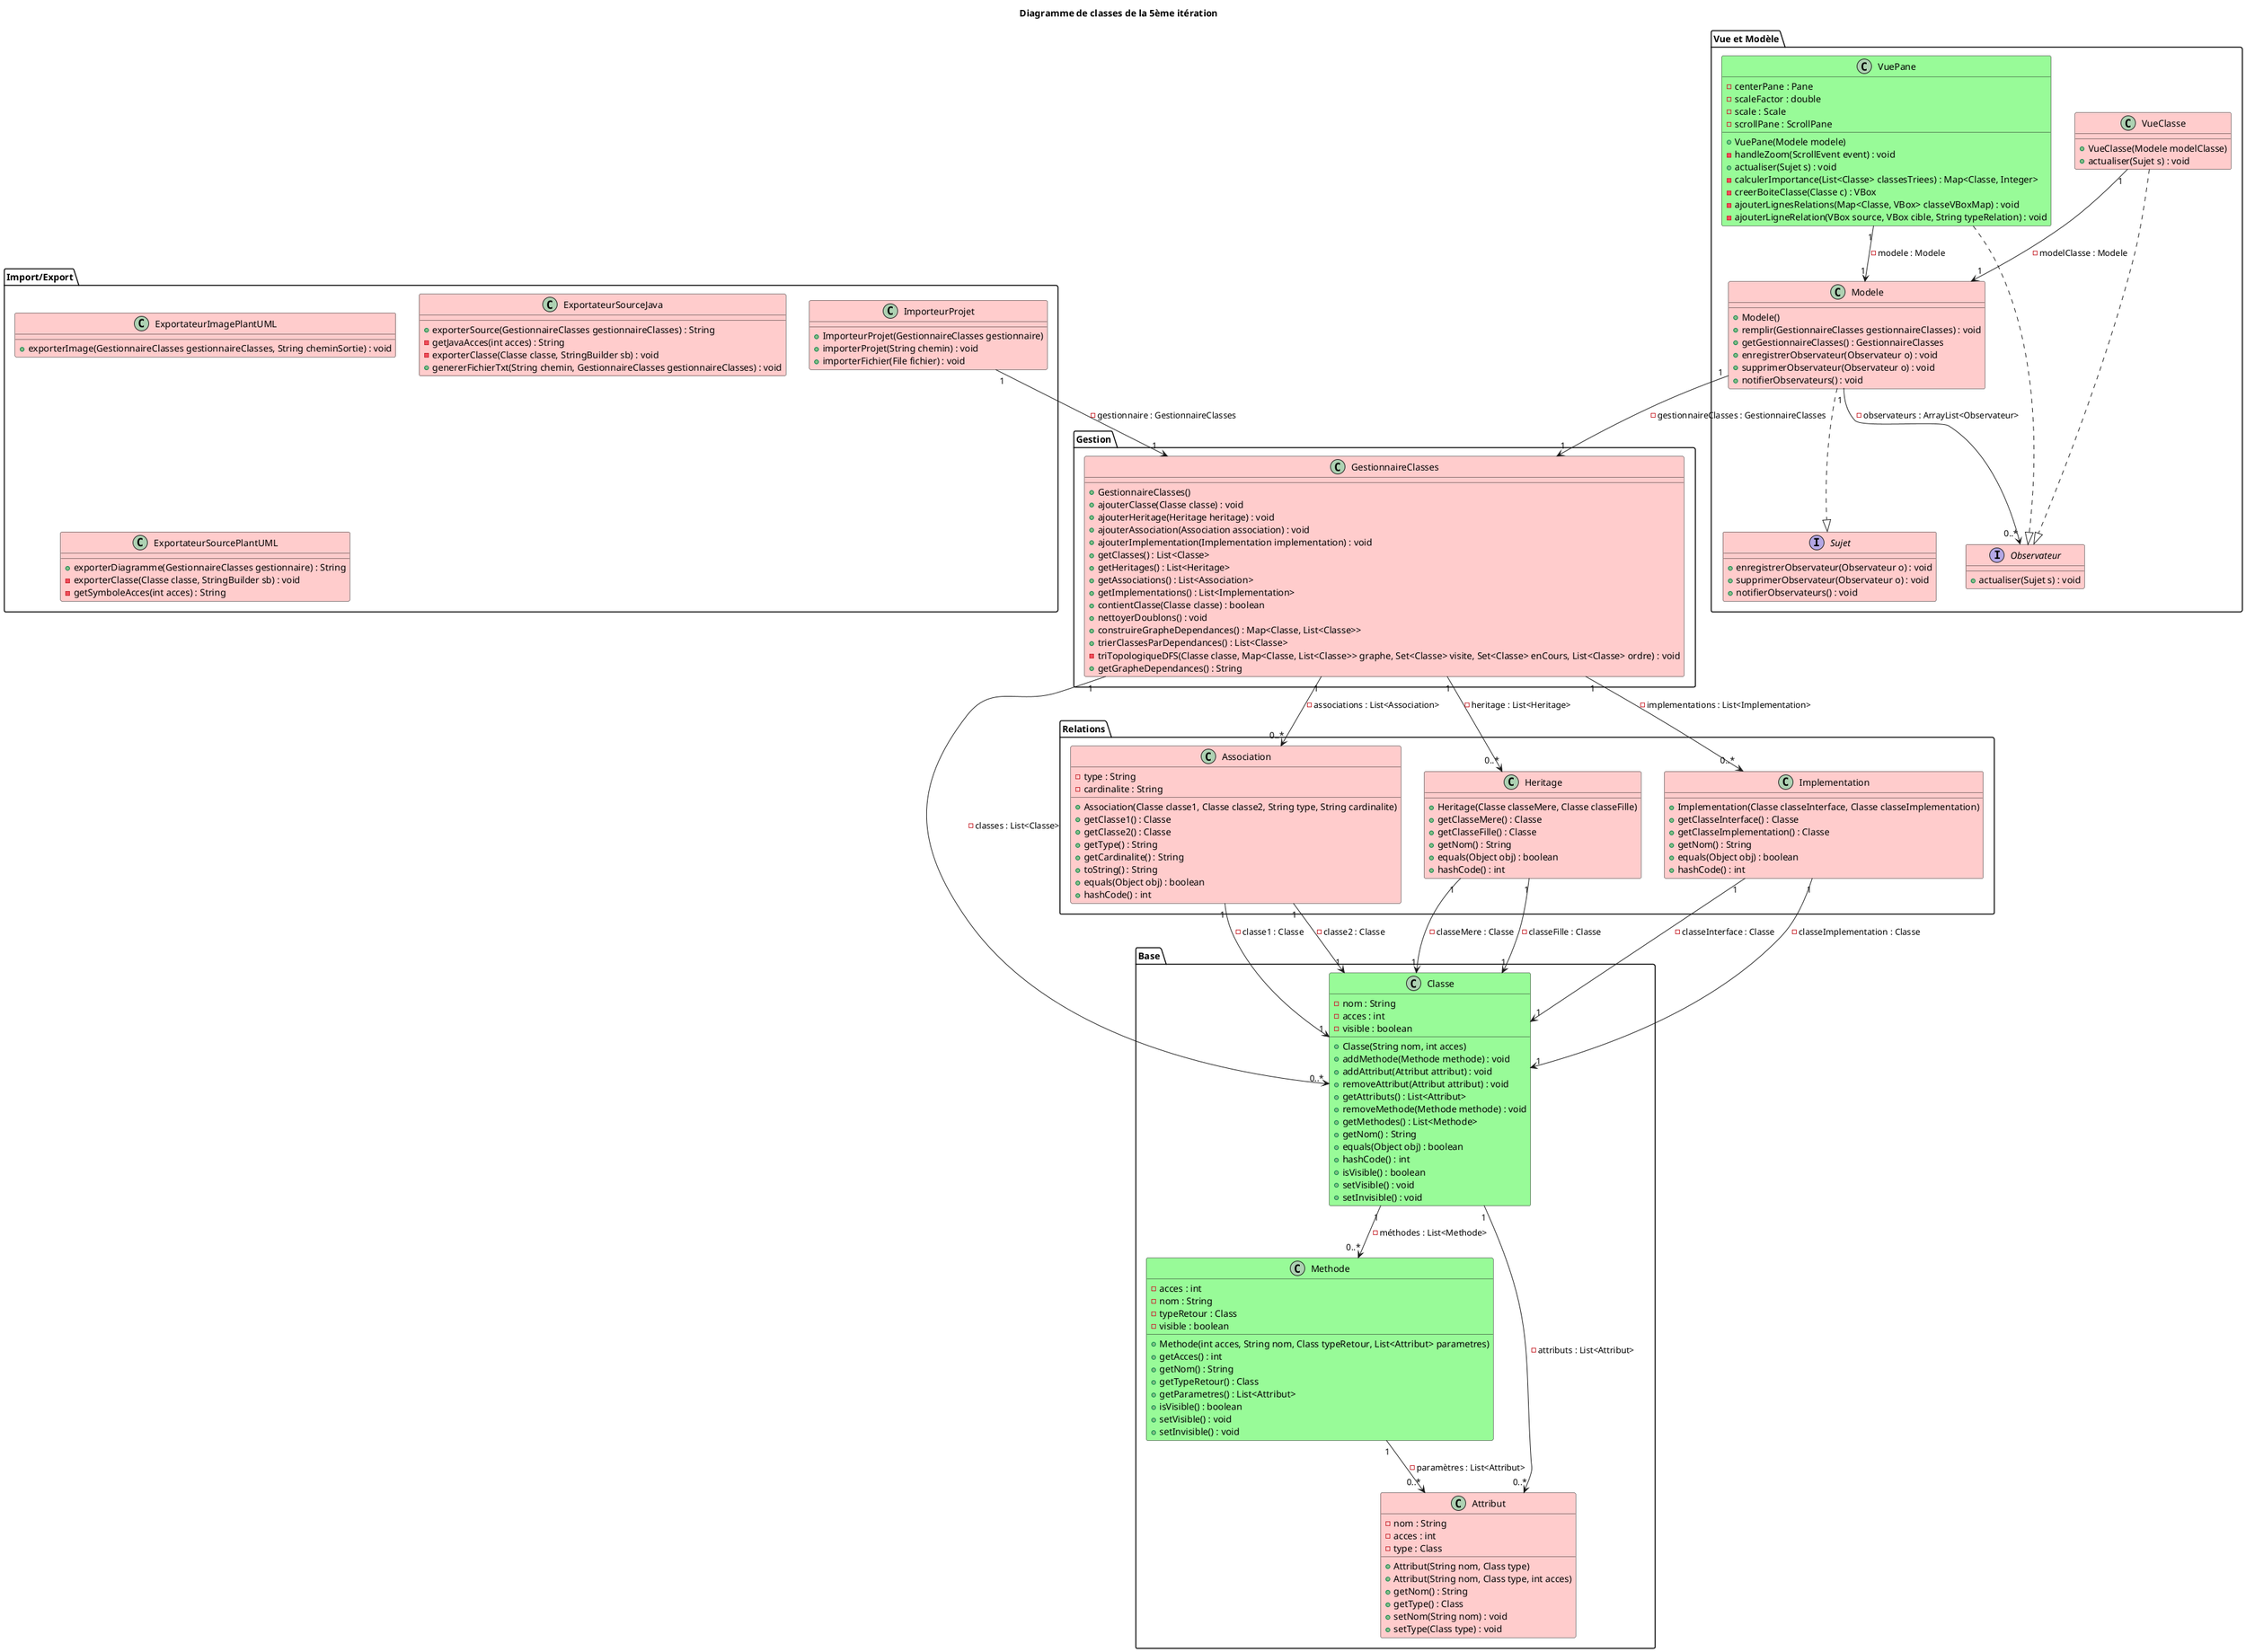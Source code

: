 @startuml
title Diagramme de classes de la 5ème itération

package "Base" {
    class Classe #98FB98{
        - nom : String
        - acces : int
        - visible : boolean
        + Classe(String nom, int acces)
        + addMethode(Methode methode) : void
        + addAttribut(Attribut attribut) : void
        + removeAttribut(Attribut attribut) : void
        + getAttributs() : List<Attribut>
        + removeMethode(Methode methode) : void
        + getMethodes() : List<Methode>
        + getNom() : String
        + equals(Object obj) : boolean
        + hashCode() : int
        + isVisible() : boolean
        + setVisible() : void
        + setInvisible() : void
    }

    class Methode #98FB98{
        - acces : int
        - nom : String
        - typeRetour : Class
        - visible : boolean
        + Methode(int acces, String nom, Class typeRetour, List<Attribut> parametres)
        + getAcces() : int
        + getNom() : String
        + getTypeRetour() : Class
        + getParametres() : List<Attribut>
        + isVisible() : boolean
        + setVisible() : void
        + setInvisible() : void
    }

    class Attribut #ffcccc{
        - nom : String
        - acces : int
        - type : Class
        + Attribut(String nom, Class type)
        + Attribut(String nom, Class type, int acces)
        + getNom() : String
        + getType() : Class
        + setNom(String nom) : void
        + setType(Class type) : void
    }
}

package "Gestion" {
    class GestionnaireClasses #ffcccc{
        + GestionnaireClasses()
        + ajouterClasse(Classe classe) : void
        + ajouterHeritage(Heritage heritage) : void
        + ajouterAssociation(Association association) : void
        + ajouterImplementation(Implementation implementation) : void
        + getClasses() : List<Classe>
        + getHeritages() : List<Heritage>
        + getAssociations() : List<Association>
        + getImplementations() : List<Implementation>
        + contientClasse(Classe classe) : boolean
        + nettoyerDoublons() : void
        + construireGrapheDependances() : Map<Classe, List<Classe>>
        + trierClassesParDependances() : List<Classe>
        - triTopologiqueDFS(Classe classe, Map<Classe, List<Classe>> graphe, Set<Classe> visite, Set<Classe> enCours, List<Classe> ordre) : void
        + getGrapheDependances() : String
    }
}

package "Relations" {
    class Association #ffcccc{
        - type : String
        - cardinalite : String
        + Association(Classe classe1, Classe classe2, String type, String cardinalite)
        + getClasse1() : Classe
        + getClasse2() : Classe
        + getType() : String
        + getCardinalite() : String
        + toString() : String
        + equals(Object obj) : boolean
        + hashCode() : int
    }

    class Heritage #ffcccc{
        + Heritage(Classe classeMere, Classe classeFille)
        + getClasseMere() : Classe
        + getClasseFille() : Classe
        + getNom() : String
        + equals(Object obj) : boolean
        + hashCode() : int
    }

    class Implementation #ffcccc{
        + Implementation(Classe classeInterface, Classe classeImplementation)
        + getClasseInterface() : Classe
        + getClasseImplementation() : Classe
        + getNom() : String
        + equals(Object obj) : boolean
        + hashCode() : int
    }
}

package "Import/Export" {
    class ImporteurProjet #ffcccc{
        + ImporteurProjet(GestionnaireClasses gestionnaire)
        + importerProjet(String chemin) : void
        + importerFichier(File fichier) : void
    }

    class ExportateurImagePlantUML #ffcccc{
        + exporterImage(GestionnaireClasses gestionnaireClasses, String cheminSortie) : void
    }

    class ExportateurSourceJava #ffcccc{
        + exporterSource(GestionnaireClasses gestionnaireClasses) : String
        - getJavaAcces(int acces) : String
        - exporterClasse(Classe classe, StringBuilder sb) : void
        + genererFichierTxt(String chemin, GestionnaireClasses gestionnaireClasses) : void
    }

    class ExportateurSourcePlantUML #ffcccc{
        + exporterDiagramme(GestionnaireClasses gestionnaire) : String
        - exporterClasse(Classe classe, StringBuilder sb) : void
        - getSymboleAcces(int acces) : String
    }
}

package "Vue et Modèle" {
    class Modele #ffcccc{
        + Modele()
        + remplir(GestionnaireClasses gestionnaireClasses) : void
        + getGestionnaireClasses() : GestionnaireClasses
        + enregistrerObservateur(Observateur o) : void
        + supprimerObservateur(Observateur o) : void
        + notifierObservateurs() : void
    }

    interface Observateur #ffcccc{
        + actualiser(Sujet s) : void
    }

    interface Sujet #ffcccc{
        + enregistrerObservateur(Observateur o) : void
        + supprimerObservateur(Observateur o) : void
        + notifierObservateurs() : void
    }

    class VueClasse #ffcccc{
        + VueClasse(Modele modelClasse)
        + actualiser(Sujet s) : void
    }

    class VuePane #98FB98{
        - centerPane : Pane
        - scaleFactor : double
        - scale : Scale
        - scrollPane : ScrollPane
        + VuePane(Modele modele)
        - handleZoom(ScrollEvent event) : void
        + actualiser(Sujet s) : void
        - calculerImportance(List<Classe> classesTriees) : Map<Classe, Integer>
        - creerBoiteClasse(Classe c) : VBox
        - ajouterLignesRelations(Map<Classe, VBox> classeVBoxMap) : void
        - ajouterLigneRelation(VBox source, VBox cible, String typeRelation) : void
    }
}

Classe "1" --> "0..*" Methode : - méthodes : List<Methode>
Classe "1" --> "0..*" Attribut : - attributs : List<Attribut>

Methode "1" --> "0..*" Attribut : - paramètres : List<Attribut>

Association "1" --> "1" Classe : - classe1 : Classe
Association "1" --> "1" Classe : - classe2 : Classe

GestionnaireClasses "1" --> "0..*" Classe : - classes : List<Classe>
GestionnaireClasses "1" --> "0..*" Heritage : - heritage : List<Heritage>
GestionnaireClasses "1" --> "0..*" Association : - associations : List<Association>
GestionnaireClasses "1" --> "0..*" Implementation : - implementations : List<Implementation>

Heritage "1" --> "1" Classe : - classeMere : Classe
Heritage "1" --> "1" Classe : - classeFille : Classe

Implementation "1" --> "1" Classe : - classeInterface : Classe
Implementation "1" --> "1" Classe : - classeImplementation : Classe

ImporteurProjet "1" --> "1" GestionnaireClasses : - gestionnaire : GestionnaireClasses

Modele "1" --> "0..*" Observateur : - observateurs : ArrayList<Observateur>
Modele "1" --> "1" GestionnaireClasses : - gestionnaireClasses : GestionnaireClasses
Modele ..|> Sujet

VueClasse "1" --> "1" Modele : - modelClasse : Modele
VueClasse ..|> Observateur

VuePane "1" --> "1" Modele : - modele : Modele
VuePane ..|> Observateur

@enduml